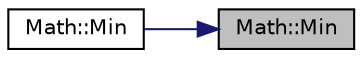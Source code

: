 digraph "Math::Min"
{
 // LATEX_PDF_SIZE
  edge [fontname="Helvetica",fontsize="10",labelfontname="Helvetica",labelfontsize="10"];
  node [fontname="Helvetica",fontsize="10",shape=record];
  rankdir="RL";
  Node1 [label="Math::Min",height=0.2,width=0.4,color="black", fillcolor="grey75", style="filled", fontcolor="black",tooltip="Minimum of two reals."];
  Node1 -> Node2 [dir="back",color="midnightblue",fontsize="10",style="solid",fontname="Helvetica"];
  Node2 [label="Math::Min",height=0.2,width=0.4,color="black", fillcolor="white", style="filled",URL="$class_math.html#a0ac1f04e195f05b744ee0d0642740178",tooltip="Minimum of three reals."];
}
